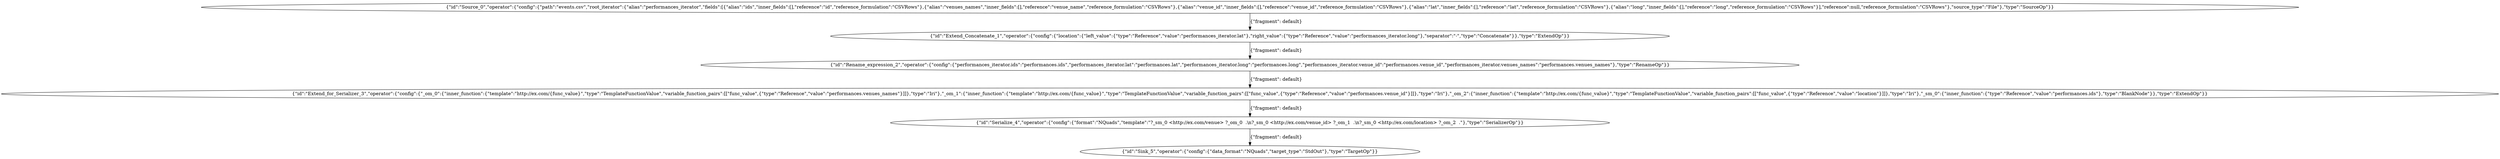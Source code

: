 digraph {
    0 [ label = "{\"id\":\"Source_0\",\"operator\":{\"config\":{\"path\":\"events.csv\",\"root_iterator\":{\"alias\":\"performances_iterator\",\"fields\":[{\"alias\":\"ids\",\"inner_fields\":[],\"reference\":\"id\",\"reference_formulation\":\"CSVRows\"},{\"alias\":\"venues_names\",\"inner_fields\":[],\"reference\":\"venue_name\",\"reference_formulation\":\"CSVRows\"},{\"alias\":\"venue_id\",\"inner_fields\":[],\"reference\":\"venue_id\",\"reference_formulation\":\"CSVRows\"},{\"alias\":\"lat\",\"inner_fields\":[],\"reference\":\"lat\",\"reference_formulation\":\"CSVRows\"},{\"alias\":\"long\",\"inner_fields\":[],\"reference\":\"long\",\"reference_formulation\":\"CSVRows\"}],\"reference\":null,\"reference_formulation\":\"CSVRows\"},\"source_type\":\"File\"},\"type\":\"SourceOp\"}}" ]
    1 [ label = "{\"id\":\"Extend_Concatenate_1\",\"operator\":{\"config\":{\"location\":{\"left_value\":{\"type\":\"Reference\",\"value\":\"performances_iterator.lat\"},\"right_value\":{\"type\":\"Reference\",\"value\":\"performances_iterator.long\"},\"separator\":\"-\",\"type\":\"Concatenate\"}},\"type\":\"ExtendOp\"}}" ]
    2 [ label = "{\"id\":\"Rename_expression_2\",\"operator\":{\"config\":{\"performances_iterator.ids\":\"performances.ids\",\"performances_iterator.lat\":\"performances.lat\",\"performances_iterator.long\":\"performances.long\",\"performances_iterator.venue_id\":\"performances.venue_id\",\"performances_iterator.venues_names\":\"performances.venues_names\"},\"type\":\"RenameOp\"}}" ]
    3 [ label = "{\"id\":\"Extend_for_Serializer_3\",\"operator\":{\"config\":{\"_om_0\":{\"inner_function\":{\"template\":\"http://ex.com/{func_value}\",\"type\":\"TemplateFunctionValue\",\"variable_function_pairs\":[[\"func_value\",{\"type\":\"Reference\",\"value\":\"performances.venues_names\"}]]},\"type\":\"Iri\"},\"_om_1\":{\"inner_function\":{\"template\":\"http://ex.com/{func_value}\",\"type\":\"TemplateFunctionValue\",\"variable_function_pairs\":[[\"func_value\",{\"type\":\"Reference\",\"value\":\"performances.venue_id\"}]]},\"type\":\"Iri\"},\"_om_2\":{\"inner_function\":{\"template\":\"http://ex.com/{func_value}\",\"type\":\"TemplateFunctionValue\",\"variable_function_pairs\":[[\"func_value\",{\"type\":\"Reference\",\"value\":\"location\"}]]},\"type\":\"Iri\"},\"_sm_0\":{\"inner_function\":{\"type\":\"Reference\",\"value\":\"performances.ids\"},\"type\":\"BlankNode\"}},\"type\":\"ExtendOp\"}}" ]
    4 [ label = "{\"id\":\"Serialize_4\",\"operator\":{\"config\":{\"format\":\"NQuads\",\"template\":\"?_sm_0 <http://ex.com/venue> ?_om_0  .\\n?_sm_0 <http://ex.com/venue_id> ?_om_1  .\\n?_sm_0 <http://ex.com/location> ?_om_2  .\"},\"type\":\"SerializerOp\"}}" ]
    5 [ label = "{\"id\":\"Sink_5\",\"operator\":{\"config\":{\"data_format\":\"NQuads\",\"target_type\":\"StdOut\"},\"type\":\"TargetOp\"}}" ]
    0 -> 1 [ label = "{\"fragment\": default}" ]
    1 -> 2 [ label = "{\"fragment\": default}" ]
    2 -> 3 [ label = "{\"fragment\": default}" ]
    3 -> 4 [ label = "{\"fragment\": default}" ]
    4 -> 5 [ label = "{\"fragment\": default}" ]
}
